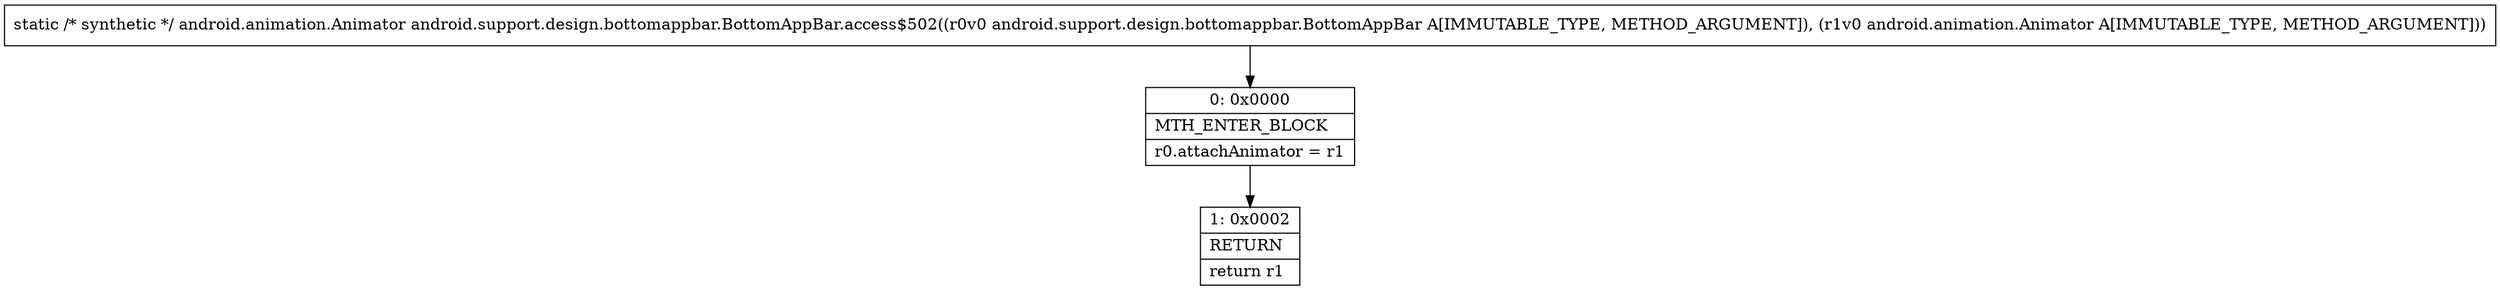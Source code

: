 digraph "CFG forandroid.support.design.bottomappbar.BottomAppBar.access$502(Landroid\/support\/design\/bottomappbar\/BottomAppBar;Landroid\/animation\/Animator;)Landroid\/animation\/Animator;" {
Node_0 [shape=record,label="{0\:\ 0x0000|MTH_ENTER_BLOCK\l|r0.attachAnimator = r1\l}"];
Node_1 [shape=record,label="{1\:\ 0x0002|RETURN\l|return r1\l}"];
MethodNode[shape=record,label="{static \/* synthetic *\/ android.animation.Animator android.support.design.bottomappbar.BottomAppBar.access$502((r0v0 android.support.design.bottomappbar.BottomAppBar A[IMMUTABLE_TYPE, METHOD_ARGUMENT]), (r1v0 android.animation.Animator A[IMMUTABLE_TYPE, METHOD_ARGUMENT])) }"];
MethodNode -> Node_0;
Node_0 -> Node_1;
}

